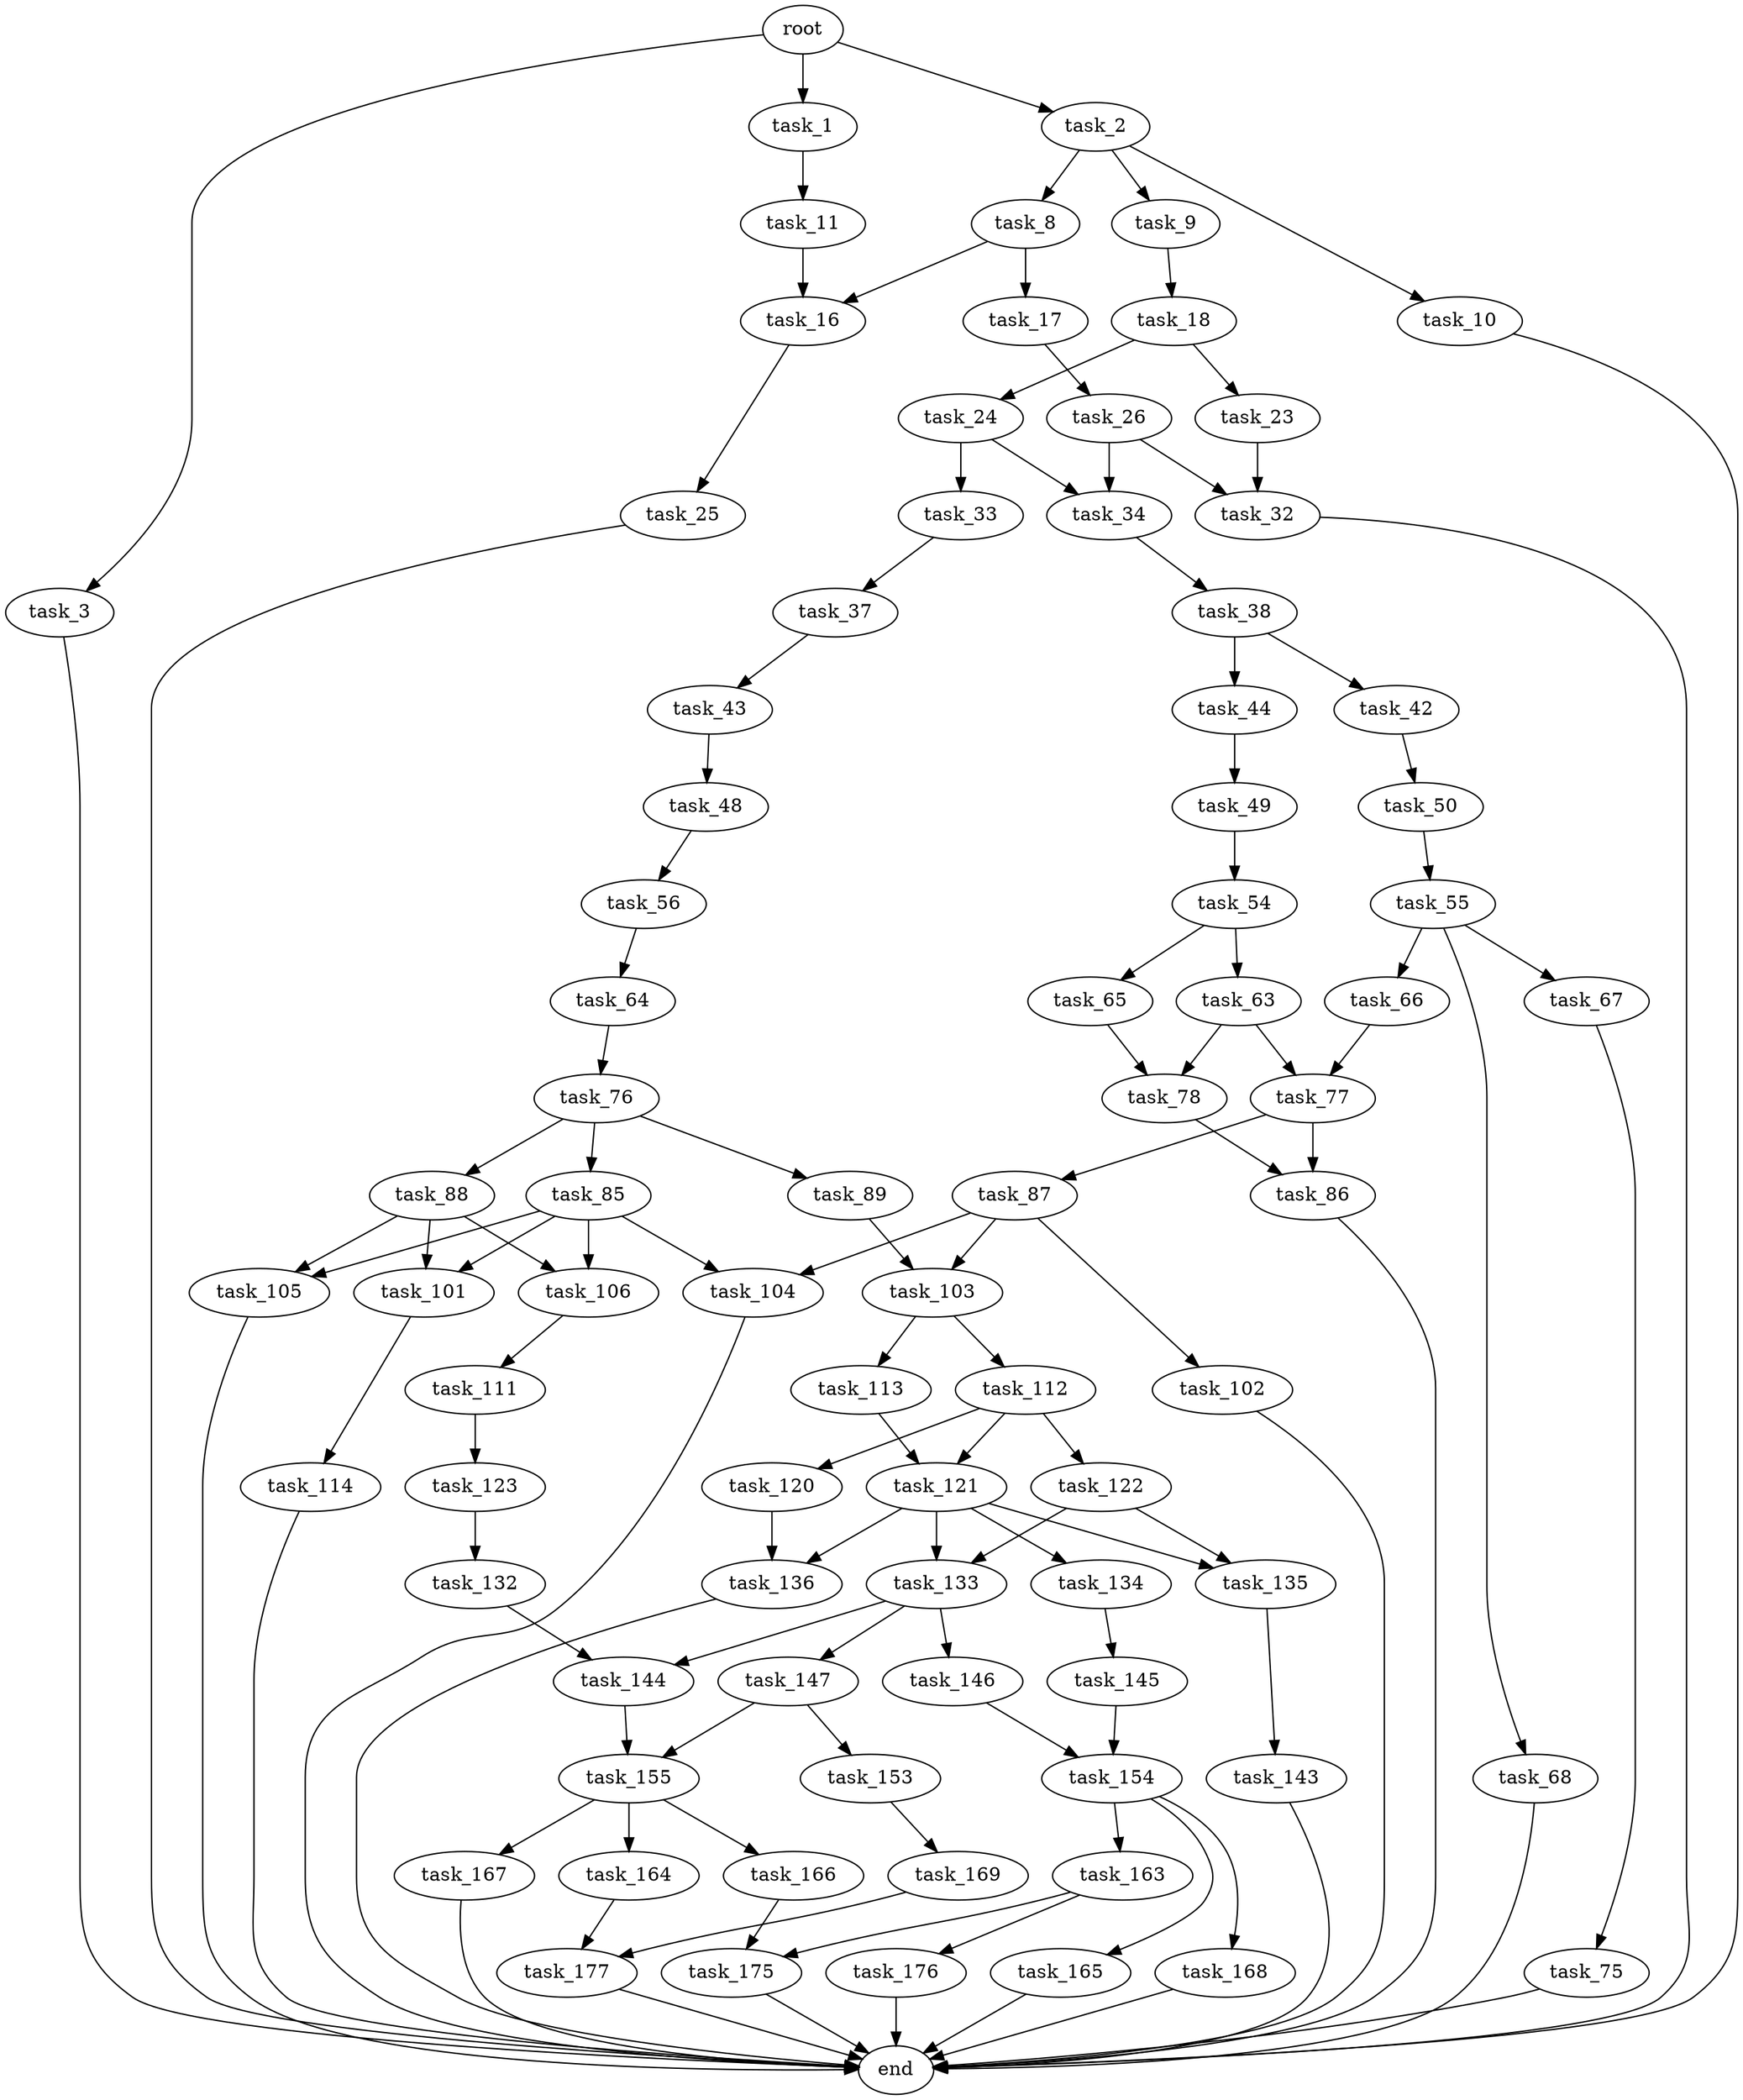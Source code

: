 digraph G {
  root [size="0.000000"];
  task_1 [size="20704332114.000000"];
  task_2 [size="68719476736.000000"];
  task_3 [size="230718891742.000000"];
  task_11 [size="20031891650.000000"];
  task_8 [size="4136639518.000000"];
  task_9 [size="8589934592.000000"];
  task_10 [size="22964068068.000000"];
  end [size="0.000000"];
  task_16 [size="6517860127.000000"];
  task_17 [size="1056893805777.000000"];
  task_18 [size="28991029248.000000"];
  task_25 [size="10542734235.000000"];
  task_26 [size="456742129550.000000"];
  task_23 [size="41516162501.000000"];
  task_24 [size="112794792396.000000"];
  task_32 [size="134217728000.000000"];
  task_33 [size="10881748325.000000"];
  task_34 [size="3167576981.000000"];
  task_37 [size="9097314540.000000"];
  task_38 [size="208506837188.000000"];
  task_43 [size="8589934592.000000"];
  task_42 [size="1073741824000.000000"];
  task_44 [size="22133187845.000000"];
  task_50 [size="18328393653.000000"];
  task_48 [size="8589934592.000000"];
  task_49 [size="27478351759.000000"];
  task_56 [size="2477231039.000000"];
  task_54 [size="7114534567.000000"];
  task_55 [size="29811735272.000000"];
  task_63 [size="1073741824000.000000"];
  task_65 [size="1922419771.000000"];
  task_66 [size="549755813888.000000"];
  task_67 [size="549755813888.000000"];
  task_68 [size="642918171.000000"];
  task_64 [size="28991029248.000000"];
  task_77 [size="356246312445.000000"];
  task_78 [size="5793107926.000000"];
  task_76 [size="193586570322.000000"];
  task_75 [size="337208666080.000000"];
  task_85 [size="6751744266.000000"];
  task_88 [size="31387695638.000000"];
  task_89 [size="1855783815.000000"];
  task_86 [size="17652969867.000000"];
  task_87 [size="11315487040.000000"];
  task_101 [size="12952505841.000000"];
  task_104 [size="266252189099.000000"];
  task_105 [size="5542790730.000000"];
  task_106 [size="1776638300.000000"];
  task_102 [size="1361954588.000000"];
  task_103 [size="27635611586.000000"];
  task_114 [size="21274900224.000000"];
  task_112 [size="24470845060.000000"];
  task_113 [size="89704115798.000000"];
  task_111 [size="461976577383.000000"];
  task_123 [size="134217728000.000000"];
  task_120 [size="96165114804.000000"];
  task_121 [size="9228612138.000000"];
  task_122 [size="20716227382.000000"];
  task_136 [size="8589934592.000000"];
  task_133 [size="261602006223.000000"];
  task_134 [size="134217728000.000000"];
  task_135 [size="12601769957.000000"];
  task_132 [size="149084720079.000000"];
  task_144 [size="29120826813.000000"];
  task_146 [size="18317441697.000000"];
  task_147 [size="782757789696.000000"];
  task_145 [size="1073741824000.000000"];
  task_143 [size="134217728000.000000"];
  task_155 [size="28991029248.000000"];
  task_154 [size="10473768366.000000"];
  task_153 [size="782757789696.000000"];
  task_169 [size="1113694322634.000000"];
  task_163 [size="14157632164.000000"];
  task_165 [size="24098579319.000000"];
  task_168 [size="549755813888.000000"];
  task_164 [size="782757789696.000000"];
  task_166 [size="3574825829.000000"];
  task_167 [size="28991029248.000000"];
  task_175 [size="23574871114.000000"];
  task_176 [size="23005297810.000000"];
  task_177 [size="2120717480.000000"];

  root -> task_1 [size="1.000000"];
  root -> task_2 [size="1.000000"];
  root -> task_3 [size="1.000000"];
  task_1 -> task_11 [size="536870912.000000"];
  task_2 -> task_8 [size="134217728.000000"];
  task_2 -> task_9 [size="134217728.000000"];
  task_2 -> task_10 [size="134217728.000000"];
  task_3 -> end [size="1.000000"];
  task_11 -> task_16 [size="838860800.000000"];
  task_8 -> task_16 [size="134217728.000000"];
  task_8 -> task_17 [size="134217728.000000"];
  task_9 -> task_18 [size="33554432.000000"];
  task_10 -> end [size="1.000000"];
  task_16 -> task_25 [size="209715200.000000"];
  task_17 -> task_26 [size="679477248.000000"];
  task_18 -> task_23 [size="75497472.000000"];
  task_18 -> task_24 [size="75497472.000000"];
  task_25 -> end [size="1.000000"];
  task_26 -> task_32 [size="838860800.000000"];
  task_26 -> task_34 [size="838860800.000000"];
  task_23 -> task_32 [size="33554432.000000"];
  task_24 -> task_33 [size="536870912.000000"];
  task_24 -> task_34 [size="536870912.000000"];
  task_32 -> end [size="1.000000"];
  task_33 -> task_37 [size="33554432.000000"];
  task_34 -> task_38 [size="75497472.000000"];
  task_37 -> task_43 [size="33554432.000000"];
  task_38 -> task_42 [size="301989888.000000"];
  task_38 -> task_44 [size="301989888.000000"];
  task_43 -> task_48 [size="33554432.000000"];
  task_42 -> task_50 [size="838860800.000000"];
  task_44 -> task_49 [size="679477248.000000"];
  task_50 -> task_55 [size="411041792.000000"];
  task_48 -> task_56 [size="33554432.000000"];
  task_49 -> task_54 [size="838860800.000000"];
  task_56 -> task_64 [size="75497472.000000"];
  task_54 -> task_63 [size="33554432.000000"];
  task_54 -> task_65 [size="33554432.000000"];
  task_55 -> task_66 [size="679477248.000000"];
  task_55 -> task_67 [size="679477248.000000"];
  task_55 -> task_68 [size="679477248.000000"];
  task_63 -> task_77 [size="838860800.000000"];
  task_63 -> task_78 [size="838860800.000000"];
  task_65 -> task_78 [size="33554432.000000"];
  task_66 -> task_77 [size="536870912.000000"];
  task_67 -> task_75 [size="536870912.000000"];
  task_68 -> end [size="1.000000"];
  task_64 -> task_76 [size="75497472.000000"];
  task_77 -> task_86 [size="301989888.000000"];
  task_77 -> task_87 [size="301989888.000000"];
  task_78 -> task_86 [size="536870912.000000"];
  task_76 -> task_85 [size="209715200.000000"];
  task_76 -> task_88 [size="209715200.000000"];
  task_76 -> task_89 [size="209715200.000000"];
  task_75 -> end [size="1.000000"];
  task_85 -> task_101 [size="301989888.000000"];
  task_85 -> task_104 [size="301989888.000000"];
  task_85 -> task_105 [size="301989888.000000"];
  task_85 -> task_106 [size="301989888.000000"];
  task_88 -> task_101 [size="838860800.000000"];
  task_88 -> task_105 [size="838860800.000000"];
  task_88 -> task_106 [size="838860800.000000"];
  task_89 -> task_103 [size="33554432.000000"];
  task_86 -> end [size="1.000000"];
  task_87 -> task_102 [size="411041792.000000"];
  task_87 -> task_103 [size="411041792.000000"];
  task_87 -> task_104 [size="411041792.000000"];
  task_101 -> task_114 [size="33554432.000000"];
  task_104 -> end [size="1.000000"];
  task_105 -> end [size="1.000000"];
  task_106 -> task_111 [size="33554432.000000"];
  task_102 -> end [size="1.000000"];
  task_103 -> task_112 [size="33554432.000000"];
  task_103 -> task_113 [size="33554432.000000"];
  task_114 -> end [size="1.000000"];
  task_112 -> task_120 [size="536870912.000000"];
  task_112 -> task_121 [size="536870912.000000"];
  task_112 -> task_122 [size="536870912.000000"];
  task_113 -> task_121 [size="411041792.000000"];
  task_111 -> task_123 [size="411041792.000000"];
  task_123 -> task_132 [size="209715200.000000"];
  task_120 -> task_136 [size="134217728.000000"];
  task_121 -> task_133 [size="536870912.000000"];
  task_121 -> task_134 [size="536870912.000000"];
  task_121 -> task_135 [size="536870912.000000"];
  task_121 -> task_136 [size="536870912.000000"];
  task_122 -> task_133 [size="536870912.000000"];
  task_122 -> task_135 [size="536870912.000000"];
  task_136 -> end [size="1.000000"];
  task_133 -> task_144 [size="209715200.000000"];
  task_133 -> task_146 [size="209715200.000000"];
  task_133 -> task_147 [size="209715200.000000"];
  task_134 -> task_145 [size="209715200.000000"];
  task_135 -> task_143 [size="209715200.000000"];
  task_132 -> task_144 [size="301989888.000000"];
  task_144 -> task_155 [size="679477248.000000"];
  task_146 -> task_154 [size="838860800.000000"];
  task_147 -> task_153 [size="679477248.000000"];
  task_147 -> task_155 [size="679477248.000000"];
  task_145 -> task_154 [size="838860800.000000"];
  task_143 -> end [size="1.000000"];
  task_155 -> task_164 [size="75497472.000000"];
  task_155 -> task_166 [size="75497472.000000"];
  task_155 -> task_167 [size="75497472.000000"];
  task_154 -> task_163 [size="209715200.000000"];
  task_154 -> task_165 [size="209715200.000000"];
  task_154 -> task_168 [size="209715200.000000"];
  task_153 -> task_169 [size="679477248.000000"];
  task_169 -> task_177 [size="838860800.000000"];
  task_163 -> task_175 [size="536870912.000000"];
  task_163 -> task_176 [size="536870912.000000"];
  task_165 -> end [size="1.000000"];
  task_168 -> end [size="1.000000"];
  task_164 -> task_177 [size="679477248.000000"];
  task_166 -> task_175 [size="134217728.000000"];
  task_167 -> end [size="1.000000"];
  task_175 -> end [size="1.000000"];
  task_176 -> end [size="1.000000"];
  task_177 -> end [size="1.000000"];
}
